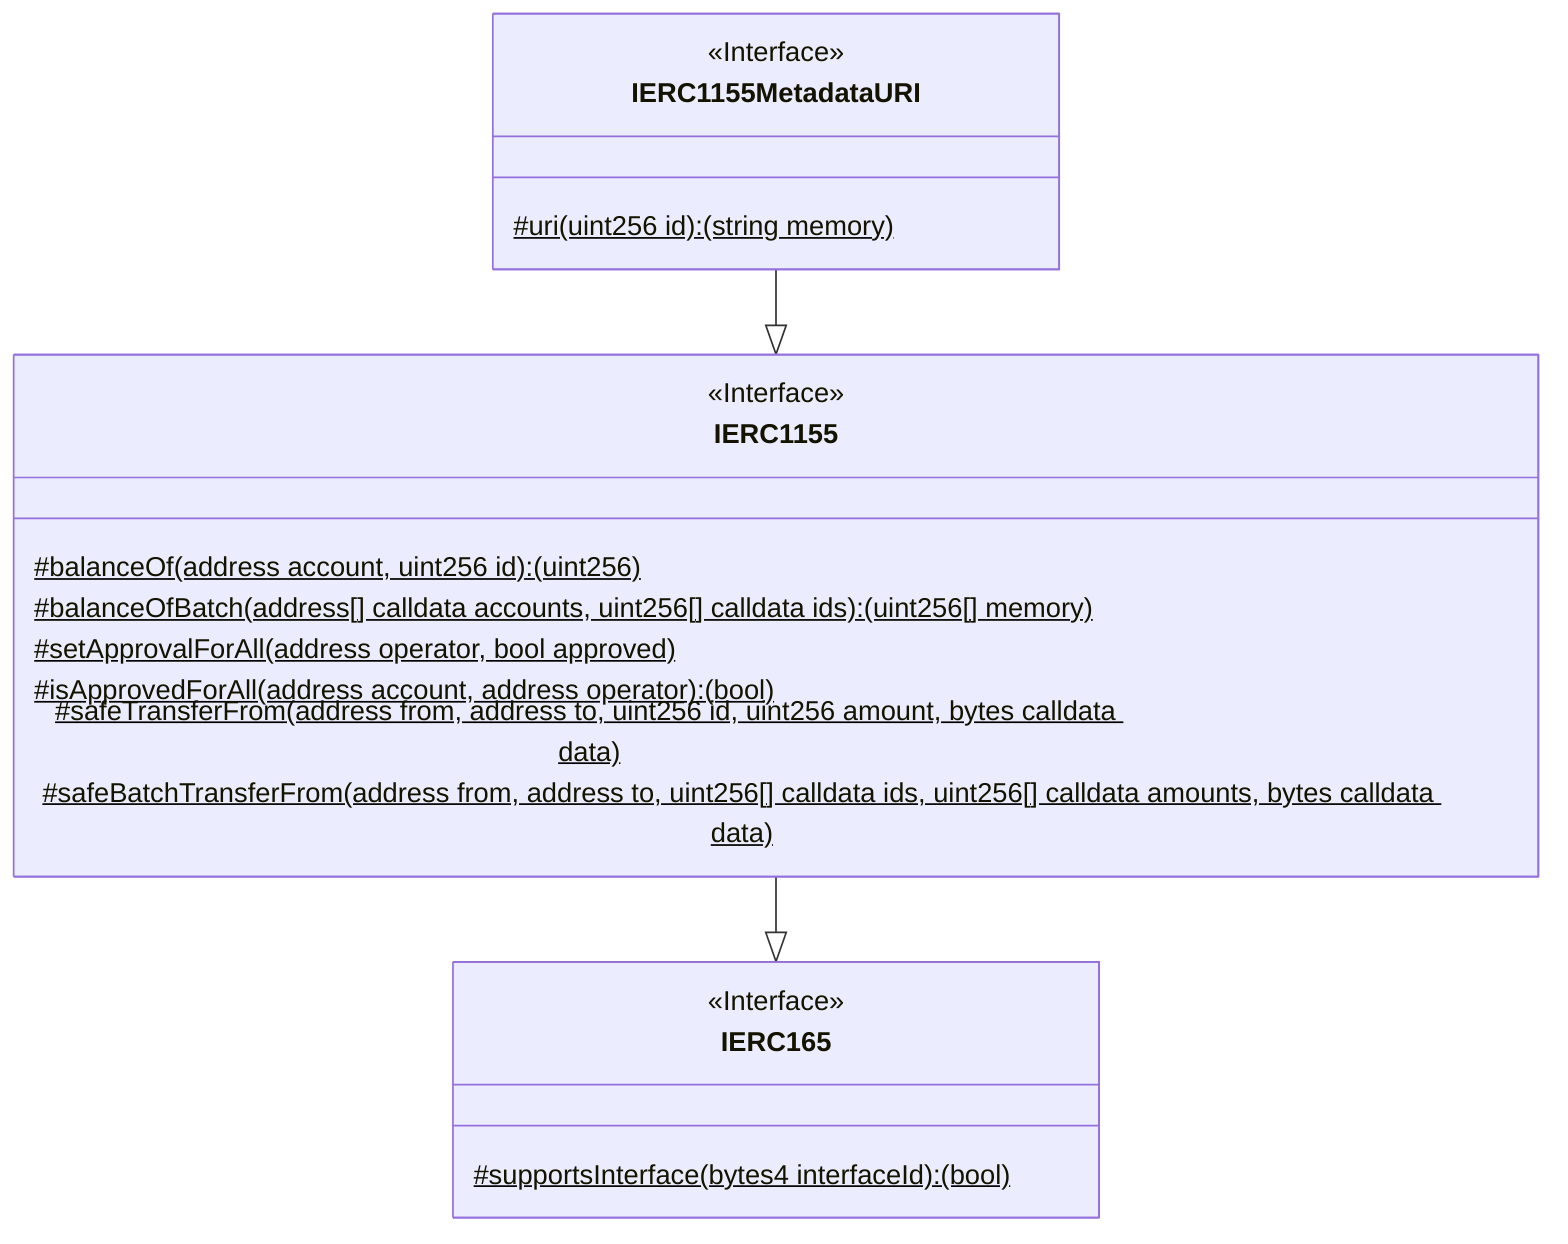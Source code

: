 classDiagram
  %% 364:310:2
  class IERC1155MetadataURI {
    <<Interface>>
    #uri(uint256 id): (string memory)$
  }
  
  IERC1155MetadataURI --|> IERC1155
  
  %% 350:3723:1
  class IERC1155 {
    <<Interface>>
    #balanceOf(address account, uint256 id): (uint256)$
    #balanceOfBatch(address[] calldata accounts, uint256[] calldata ids): (uint256[] memory)$
    #setApprovalForAll(address operator, bool approved)$
    #isApprovedForAll(address account, address operator): (bool)$
    #safeTransferFrom(address from, address to, uint256 id, uint256 amount, bytes calldata data)$
    #safeBatchTransferFrom(address from, address to, uint256[] calldata ids, uint256[] calldata amounts, bytes calldata data)$
  }
  
  IERC1155 --|> IERC165
  
  %% 405:447:3
  class IERC165 {
    <<Interface>>
    #supportsInterface(bytes4 interfaceId): (bool)$
  }